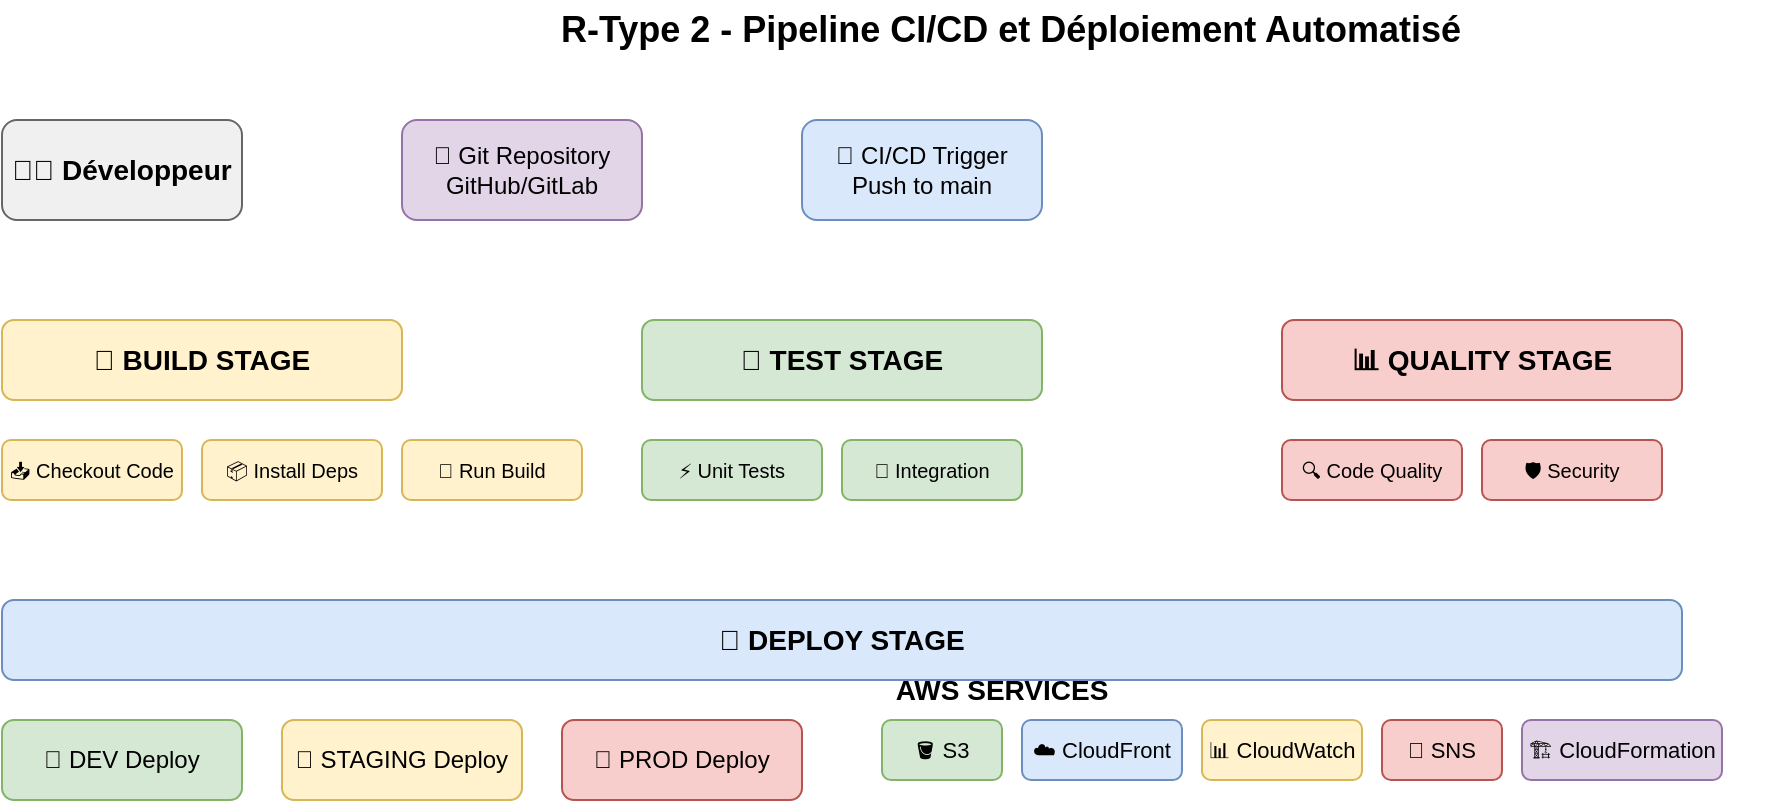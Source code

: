<mxfile version="22.1.16" type="device">
  <diagram name="Pipeline CI/CD" id="cicd-pipeline">
    <mxGraphModel dx="1422" dy="794" grid="1" gridSize="10" guides="1" tooltips="1" connect="1" arrows="1" fold="1" page="1" pageScale="1" pageWidth="1169" pageHeight="827" math="0" shadow="0">
      <root>
        <mxCell id="0" />
        <mxCell id="1" parent="0" />
        
        <!-- Titre -->
        <mxCell id="title" value="R-Type 2 - Pipeline CI/CD et Déploiement Automatisé" style="text;html=1;strokeColor=none;fillColor=none;align=center;verticalAlign=middle;whiteSpace=wrap;rounded=0;fontSize=18;fontStyle=1;" vertex="1" parent="1">
          <mxGeometry x="200" y="20" width="769" height="30" as="geometry" />
        </mxCell>
        
        <!-- Developer -->
        <mxCell id="developer" value="👨‍💻 Développeur" style="rounded=1;whiteSpace=wrap;html=1;fillColor=#f0f0f0;strokeColor=#666666;fontSize=14;fontStyle=1;" vertex="1" parent="1">
          <mxGeometry x="80" y="80" width="120" height="50" as="geometry" />
        </mxCell>
        
        <!-- Git Repository -->
        <mxCell id="git-repo" value="📁 Git Repository&#xa;GitHub/GitLab" style="rounded=1;whiteSpace=wrap;html=1;fillColor=#e1d5e7;strokeColor=#9673a6;fontSize=12;" vertex="1" parent="1">
          <mxGeometry x="280" y="80" width="120" height="50" as="geometry" />
        </mxCell>
        
        <!-- CI/CD Trigger -->
        <mxCell id="trigger" value="🔄 CI/CD Trigger&#xa;Push to main" style="rounded=1;whiteSpace=wrap;html=1;fillColor=#dae8fc;strokeColor=#6c8ebf;fontSize=12;" vertex="1" parent="1">
          <mxGeometry x="480" y="80" width="120" height="50" as="geometry" />
        </mxCell>
        
        <!-- Build Stage -->
        <mxCell id="build-stage" value="🔨 BUILD STAGE" style="rounded=1;whiteSpace=wrap;html=1;fillColor=#fff2cc;strokeColor=#d6b656;fontSize=14;fontStyle=1;" vertex="1" parent="1">
          <mxGeometry x="80" y="180" width="200" height="40" as="geometry" />
        </mxCell>
        
        <!-- Build Steps -->
        <mxCell id="build-checkout" value="📥 Checkout Code" style="rounded=1;whiteSpace=wrap;html=1;fillColor=#fff2cc;strokeColor=#d6b656;fontSize=10;" vertex="1" parent="1">
          <mxGeometry x="80" y="240" width="90" height="30" as="geometry" />
        </mxCell>
        
        <mxCell id="build-deps" value="📦 Install Deps" style="rounded=1;whiteSpace=wrap;html=1;fillColor=#fff2cc;strokeColor=#d6b656;fontSize=10;" vertex="1" parent="1">
          <mxGeometry x="180" y="240" width="90" height="30" as="geometry" />
        </mxCell>
        
        <mxCell id="build-run" value="🔧 Run Build" style="rounded=1;whiteSpace=wrap;html=1;fillColor=#fff2cc;strokeColor=#d6b656;fontSize=10;" vertex="1" parent="1">
          <mxGeometry x="280" y="240" width="90" height="30" as="geometry" />
        </mxCell>
        
        <!-- Test Stage -->
        <mxCell id="test-stage" value="🧪 TEST STAGE" style="rounded=1;whiteSpace=wrap;html=1;fillColor=#d5e8d4;strokeColor=#82b366;fontSize=14;fontStyle=1;" vertex="1" parent="1">
          <mxGeometry x="400" y="180" width="200" height="40" as="geometry" />
        </mxCell>
        
        <!-- Test Steps -->
        <mxCell id="test-unit" value="⚡ Unit Tests" style="rounded=1;whiteSpace=wrap;html=1;fillColor=#d5e8d4;strokeColor=#82b366;fontSize=10;" vertex="1" parent="1">
          <mxGeometry x="400" y="240" width="90" height="30" as="geometry" />
        </mxCell>
        
        <mxCell id="test-integration" value="🔗 Integration" style="rounded=1;whiteSpace=wrap;html=1;fillColor=#d5e8d4;strokeColor=#82b366;fontSize=10;" vertex="1" parent="1">
          <mxGeometry x="500" y="240" width="90" height="30" as="geometry" />
        </mxCell>
        
        <!-- Quality Stage -->
        <mxCell id="quality-stage" value="📊 QUALITY STAGE" style="rounded=1;whiteSpace=wrap;html=1;fillColor=#f8cecc;strokeColor=#b85450;fontSize=14;fontStyle=1;" vertex="1" parent="1">
          <mxGeometry x="720" y="180" width="200" height="40" as="geometry" />
        </mxCell>
        
        <!-- Quality Steps -->
        <mxCell id="quality-lint" value="🔍 Code Quality" style="rounded=1;whiteSpace=wrap;html=1;fillColor=#f8cecc;strokeColor=#b85450;fontSize=10;" vertex="1" parent="1">
          <mxGeometry x="720" y="240" width="90" height="30" as="geometry" />
        </mxCell>
        
        <mxCell id="quality-security" value="🛡️ Security" style="rounded=1;whiteSpace=wrap;html=1;fillColor=#f8cecc;strokeColor=#b85450;fontSize=10;" vertex="1" parent="1">
          <mxGeometry x="820" y="240" width="90" height="30" as="geometry" />
        </mxCell>
        
        <!-- Deploy Stage -->
        <mxCell id="deploy-stage" value="🚀 DEPLOY STAGE" style="rounded=1;whiteSpace=wrap;html=1;fillColor=#dae8fc;strokeColor=#6c8ebf;fontSize=14;fontStyle=1;" vertex="1" parent="1">
          <mxGeometry x="80" y="320" width="840" height="40" as="geometry" />
        </mxCell>
        
        <!-- Environment Deployments -->
        <mxCell id="deploy-dev" value="🔧 DEV Deploy" style="rounded=1;whiteSpace=wrap;html=1;fillColor=#d5e8d4;strokeColor=#82b366;fontSize=12;" vertex="1" parent="1">
          <mxGeometry x="80" y="380" width="120" height="40" as="geometry" />
        </mxCell>
        
        <mxCell id="deploy-staging" value="🧪 STAGING Deploy" style="rounded=1;whiteSpace=wrap;html=1;fillColor=#fff2cc;strokeColor=#d6b656;fontSize=12;" vertex="1" parent="1">
          <mxGeometry x="220" y="380" width="120" height="40" as="geometry" />
        </mxCell>
        
        <mxCell id="deploy-prod" value="🚀 PROD Deploy" style="rounded=1;whiteSpace=wrap;html=1;fillColor=#f8cecc;strokeColor=#b85450;fontSize=12;" vertex="1" parent="1">
          <mxGeometry x="360" y="380" width="120" height="40" as="geometry" />
        </mxCell>
        
        <!-- AWS Services -->
        <mxCell id="aws-title" value="AWS SERVICES" style="text;html=1;strokeColor=none;fillColor=none;align=center;verticalAlign=middle;whiteSpace=wrap;rounded=0;fontSize=14;fontStyle=1;" vertex="1" parent="1">
          <mxGeometry x="520" y="350" width="120" height="30" as="geometry" />
        </mxCell>
        
        <mxCell id="aws-s3" value="🪣 S3" style="rounded=1;whiteSpace=wrap;html=1;fillColor=#d5e8d4;strokeColor=#82b366;fontSize=11;" vertex="1" parent="1">
          <mxGeometry x="520" y="380" width="60" height="30" as="geometry" />
        </mxCell>
        
        <mxCell id="aws-cloudfront" value="☁️ CloudFront" style="rounded=1;whiteSpace=wrap;html=1;fillColor=#dae8fc;strokeColor=#6c8ebf;fontSize=11;" vertex="1" parent="1">
          <mxGeometry x="590" y="380" width="80" height="30" as="geometry" />
        </mxCell>
        
        <mxCell id="aws-cloudwatch" value="📊 CloudWatch" style="rounded=1;whiteSpace=wrap;html=1;fillColor=#fff2cc;strokeColor=#d6b656;fontSize=11;" vertex="1" parent="1">
          <mxGeometry x="680" y="380" width="80" height="30" as="geometry" />
        </mxCell>
        
        <mxCell id="aws-sns" value="📧 SNS" style="rounded=1;whiteSpace=wrap;html=1;fillColor=#f8cecc;strokeColor=#b85450;fontSize=11;" vertex="1" parent="1">
          <mxGeometry x="770" y="380" width="60" height="30" as="geometry" />
        </mxCell>
        
        <mxCell id="aws-cloudformation" value="🏗️ CloudFormation" style="rounded=1;whiteSpace=wrap;html=1;fillColor=#e1d5e7;strokeColor=#9673a6;fontSize=11;" vertex="1" parent="1">
          <mxGeometry x="840" y="380" width="100" height="30" as="geometry" />
        </mxCell>
        <!-- Monitoring & Notifications -->
        <mxCell id="monitoring-title" value="MONITORING & NOTIFICATIONS" style="text;html=1;strokeColor=none;fillColor=none;align=center;verticalAlign=middle;whiteSpace=wrap;rounded=0;fontSize=14;fontStyle=1;" vertex="1" parent="1">
          <mxGeometry x="80" y="450" width="300" height="30" as="geometry" />
        </mxCell>
        
        <mxCell id="health-check" value="🏥 Health Check" style="rounded=1;whiteSpace=wrap;html=1;fillColor=#d5e8d4;strokeColor=#82b366;fontSize=11;" vertex="1" parent="1">
          <mxGeometry x="80" y="490" width="90" height="30" as="geometry" />
        </mxCell>
        
        <mxCell id="smoke-tests" value="💨 Smoke Tests" style="rounded=1;whiteSpace=wrap;html=1;fillColor=#d5e8d4;strokeColor=#82b366;fontSize=11;" vertex="1" parent="1">
          <mxGeometry x="180" y="490" width="90" height="30" as="geometry" />
        </mxCell>
        
        <mxCell id="notifications" value="📧 Notifications" style="rounded=1;whiteSpace=wrap;html=1;fillColor=#f8cecc;strokeColor=#b85450;fontSize=11;" vertex="1" parent="1">
          <mxGeometry x="280" y="490" width="90" height="30" as="geometry" />
        </mxCell>
        
        <!-- GitHub Actions Example -->
        <mxCell id="github-actions" value="🐙 GITHUB ACTIONS EXAMPLE" style="text;html=1;strokeColor=none;fillColor=none;align=center;verticalAlign=middle;whiteSpace=wrap;rounded=0;fontSize=14;fontStyle=1;" vertex="1" parent="1">
          <mxGeometry x="400" y="450" width="300" height="30" as="geometry" />
        </mxCell>
        
        <mxCell id="github-workflow" value="name: Deploy R-Type 2&#xa;on:&#xa;  push:&#xa;    branches: [main]&#xa;jobs:&#xa;  deploy:&#xa;    runs-on: ubuntu-latest&#xa;    steps:&#xa;      - uses: actions/checkout@v3&#xa;      - name: Configure AWS&#xa;        uses: aws-actions/configure-aws-credentials@v2&#xa;      - name: Deploy&#xa;        run: |&#xa;          cd cloudformation&#xa;          make deploy ENVIRONMENT=prod" style="text;html=1;strokeColor=#666666;fillColor=#f0f0f0;align=left;verticalAlign=top;whiteSpace=wrap;rounded=1;fontSize=8;fontFamily=monospace;" vertex="1" parent="1">
          <mxGeometry x="400" y="490" width="300" height="150" as="geometry" />
        </mxCell>
        
        <!-- GitLab CI Example -->
        <mxCell id="gitlab-ci" value="🦊 GITLAB CI EXAMPLE" style="text;html=1;strokeColor=none;fillColor=none;align=center;verticalAlign=middle;whiteSpace=wrap;rounded=0;fontSize=14;fontStyle=1;" vertex="1" parent="1">
          <mxGeometry x="720" y="450" width="250" height="30" as="geometry" />
        </mxCell>
        
        <mxCell id="gitlab-workflow" value="stages:&#xa;  - build&#xa;  - test&#xa;  - deploy&#xa;&#xa;build:&#xa;  stage: build&#xa;  script:&#xa;    - ./cloudformation/build.sh prod&#xa;&#xa;test:&#xa;  stage: test&#xa;  script:&#xa;    - npm test&#xa;&#xa;deploy:&#xa;  stage: deploy&#xa;  script:&#xa;    - cd cloudformation&#xa;    - make deploy ENVIRONMENT=prod&#xa;  only:&#xa;    - main" style="text;html=1;strokeColor=#666666;fillColor=#f0f0f0;align=left;verticalAlign=top;whiteSpace=wrap;rounded=1;fontSize=8;fontFamily=monospace;" vertex="1" parent="1">
          <mxGeometry x="720" y="490" width="250" height="180" as="geometry" />
        </mxCell>
        
        <!-- Flow Arrows -->
        <mxCell id="flow1" style="edgeStyle=orthogonalEdgeStyle;rounded=0;orthogonalLoop=1;jettySize=auto;html=1;exitX=1;exitY=0.5;exitDx=0;exitDy=0;entryX=0;entryY=0.5;entryDx=0;entryDy=0;strokeWidth=2;strokeColor=#2D7600;" edge="1" parent="1" source="developer" target="git-repo">
          <mxGeometry relative="1" as="geometry" />
        </mxCell>
        
        <mxCell id="flow2" style="edgeStyle=orthogonalEdgeStyle;rounded=0;orthogonalLoop=1;jettySize=auto;html=1;exitX=1;exitY=0.5;exitDx=0;exitDy=0;entryX=0;entryY=0.5;entryDx=0;entryDy=0;strokeWidth=2;strokeColor=#1BA1E2;" edge="1" parent="1" source="git-repo" target="trigger">
          <mxGeometry relative="1" as="geometry" />
        </mxCell>
        
        <mxCell id="flow3" style="edgeStyle=orthogonalEdgeStyle;rounded=0;orthogonalLoop=1;jettySize=auto;html=1;exitX=0.5;exitY=1;exitDx=0;exitDy=0;entryX=0.5;entryY=0;entryDx=0;entryDy=0;strokeWidth=2;strokeColor=#D6B656;" edge="1" parent="1" source="trigger" target="build-stage">
          <mxGeometry relative="1" as="geometry" />
        </mxCell>
        
        <!-- Success/Failure Paths -->
        <mxCell id="success-path" value="✅ SUCCESS PATH" style="text;html=1;strokeColor=none;fillColor=none;align=center;verticalAlign=middle;whiteSpace=wrap;rounded=0;fontSize=12;fontStyle=1;color=#2D7600;" vertex="1" parent="1">
          <mxGeometry x="80" y="700" width="150" height="30" as="geometry" />
        </mxCell>
        
        <mxCell id="failure-path" value="❌ FAILURE PATH" style="text;html=1;strokeColor=none;fillColor=none;align=center;verticalAlign=middle;whiteSpace=wrap;rounded=0;fontSize=12;fontStyle=1;color=#D20100;" vertex="1" parent="1">
          <mxGeometry x="300" y="700" width="150" height="30" as="geometry" />
        </mxCell>
        
        <mxCell id="success-actions" value="• Deploy to environment&#xa;• Update monitoring&#xa;• Send success notification&#xa;• Update documentation&#xa;• Tag release" style="text;html=1;strokeColor=#82b366;fillColor=#d5e8d4;align=left;verticalAlign=top;whiteSpace=wrap;rounded=1;fontSize=10;" vertex="1" parent="1">
          <mxGeometry x="80" y="740" width="180" height="80" as="geometry" />
        </mxCell>
        
        <mxCell id="failure-actions" value="• Stop pipeline&#xa;• Send failure notification&#xa;• Create issue/ticket&#xa;• Rollback if needed&#xa;• Log for debugging" style="text;html=1;strokeColor=#b85450;fillColor=#f8cecc;align=left;verticalAlign=top;whiteSpace=wrap;rounded=1;fontSize=10;" vertex="1" parent="1">
          <mxGeometry x="300" y="740" width="180" height="80" as="geometry" />
        </mxCell>
        
        <!-- Rollback Strategy -->
        <mxCell id="rollback-title" value="STRATÉGIE DE ROLLBACK" style="text;html=1;strokeColor=none;fillColor=none;align=center;verticalAlign=middle;whiteSpace=wrap;rounded=0;fontSize=12;fontStyle=1;" vertex="1" parent="1">
          <mxGeometry x="520" y="700" width="200" height="30" as="geometry" />
        </mxCell>
        
        <mxCell id="rollback-steps" value="1. Detect failure/issue&#xa;2. Stop current deployment&#xa;3. Restore previous S3 version&#xa;4. Invalidate CloudFront cache&#xa;5. Verify rollback success&#xa;6. Notify team of rollback&#xa;7. Investigate root cause" style="text;html=1;strokeColor=#d79b00;fillColor=#ffe6cc;align=left;verticalAlign=top;whiteSpace=wrap;rounded=1;fontSize=10;" vertex="1" parent="1">
          <mxGeometry x="520" y="740" width="200" height="100" as="geometry" />
        </mxCell>
        
        <!-- Metrics & KPIs -->
        <mxCell id="metrics-title" value="MÉTRIQUES & KPIs" style="text;html=1;strokeColor=none;fillColor=none;align=center;verticalAlign=middle;whiteSpace=wrap;rounded=0;fontSize=12;fontStyle=1;" vertex="1" parent="1">
          <mxGeometry x="750" y="700" width="200" height="30" as="geometry" />
        </mxCell>
        
        <mxCell id="metrics-list" value="📊 Pipeline Metrics:&#xa;• Build time: <2min&#xa;• Test coverage: >95%&#xa;• Deploy time: <5min&#xa;• Success rate: >99%&#xa;• MTTR: <10min&#xa;&#xa;🎯 Business KPIs:&#xa;• Deployment frequency&#xa;• Lead time for changes&#xa;• Mean time to recovery&#xa;• Change failure rate" style="text;html=1;strokeColor=#666666;fillColor=#f5f5f5;align=left;verticalAlign=top;whiteSpace=wrap;rounded=1;fontSize=9;" vertex="1" parent="1">
          <mxGeometry x="750" y="740" width="200" height="120" as="geometry" />
        </mxCell>
      </root>
    </mxGraphModel>
  </diagram>
</mxfile>
